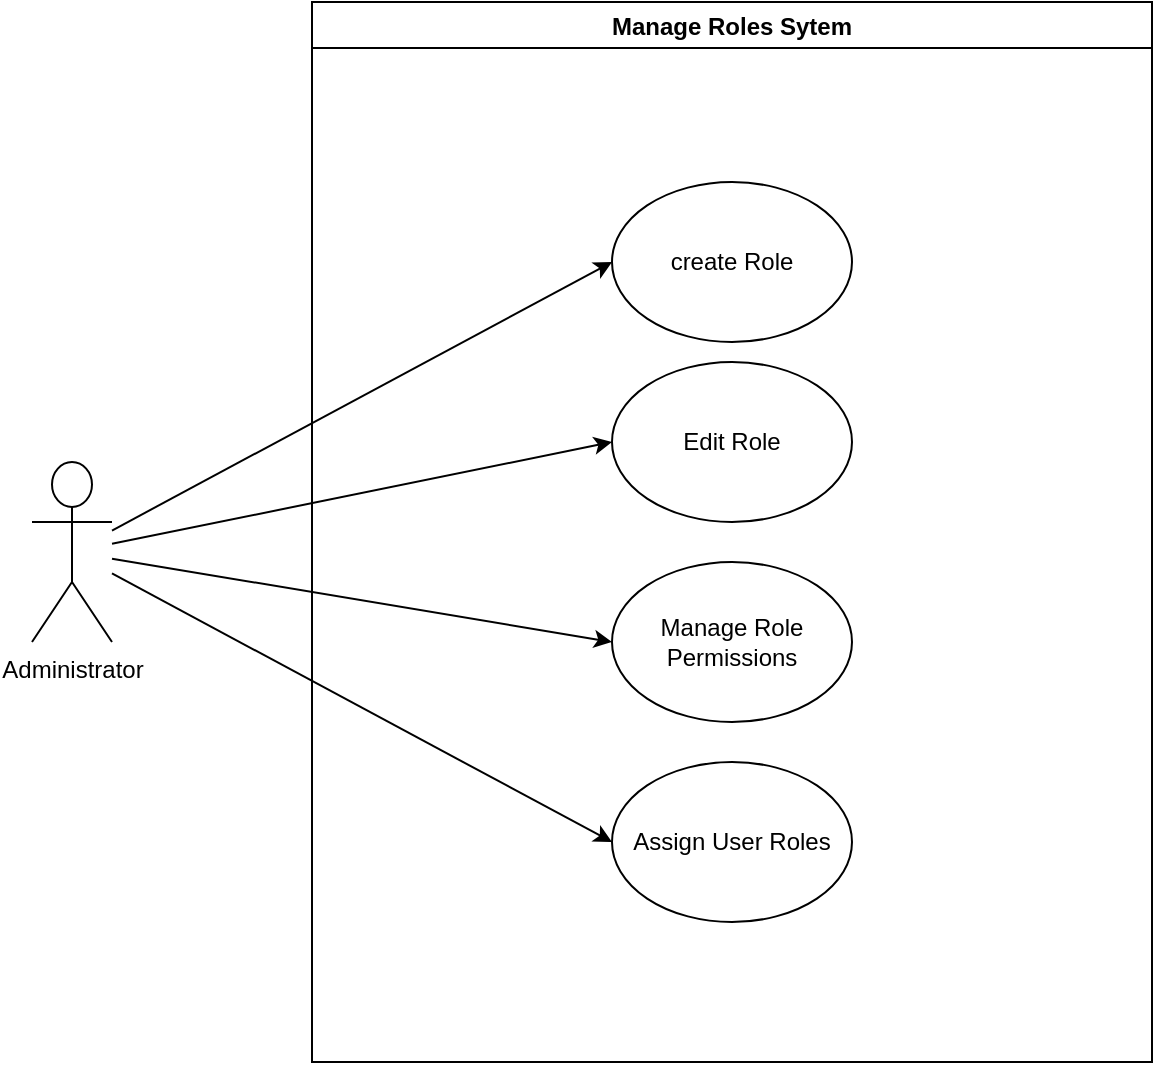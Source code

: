 <mxfile>
    <diagram id="8x2dsheDDRQwzcFfYiOY" name="Page-1">
        <mxGraphModel dx="335" dy="1375" grid="1" gridSize="10" guides="1" tooltips="1" connect="1" arrows="1" fold="1" page="1" pageScale="1" pageWidth="850" pageHeight="1100" math="0" shadow="0">
            <root>
                <mxCell id="0"/>
                <mxCell id="1" parent="0"/>
                <mxCell id="2" value="Manage Roles Sytem" style="swimlane;startSize=23;" parent="1" vertex="1">
                    <mxGeometry x="250" y="40" width="420" height="530" as="geometry"/>
                </mxCell>
                <mxCell id="5" value="create Role" style="ellipse;whiteSpace=wrap;html=1;" parent="2" vertex="1">
                    <mxGeometry x="150" y="90" width="120" height="80" as="geometry"/>
                </mxCell>
                <mxCell id="6" value="Edit Role" style="ellipse;whiteSpace=wrap;html=1;" parent="2" vertex="1">
                    <mxGeometry x="150" y="180" width="120" height="80" as="geometry"/>
                </mxCell>
                <mxCell id="7" value="Manage Role Permissions" style="ellipse;whiteSpace=wrap;html=1;" parent="2" vertex="1">
                    <mxGeometry x="150" y="280" width="120" height="80" as="geometry"/>
                </mxCell>
                <mxCell id="8" value="Assign User Roles" style="ellipse;whiteSpace=wrap;html=1;" parent="2" vertex="1">
                    <mxGeometry x="150" y="380" width="120" height="80" as="geometry"/>
                </mxCell>
                <mxCell id="9" style="edgeStyle=none;html=1;entryX=0;entryY=0.5;entryDx=0;entryDy=0;" parent="1" source="3" target="5" edge="1">
                    <mxGeometry relative="1" as="geometry"/>
                </mxCell>
                <mxCell id="10" style="edgeStyle=none;html=1;entryX=0;entryY=0.5;entryDx=0;entryDy=0;" parent="1" source="3" target="6" edge="1">
                    <mxGeometry relative="1" as="geometry"/>
                </mxCell>
                <mxCell id="11" style="edgeStyle=none;html=1;entryX=0;entryY=0.5;entryDx=0;entryDy=0;" parent="1" source="3" target="7" edge="1">
                    <mxGeometry relative="1" as="geometry"/>
                </mxCell>
                <mxCell id="12" style="edgeStyle=none;html=1;entryX=0;entryY=0.5;entryDx=0;entryDy=0;" parent="1" source="3" target="8" edge="1">
                    <mxGeometry relative="1" as="geometry"/>
                </mxCell>
                <object label="Administrator" id="3">
                    <mxCell style="shape=umlActor;verticalLabelPosition=bottom;verticalAlign=top;html=1;outlineConnect=0;fontFamily=Helvetica;fontStyle=0" parent="1" vertex="1">
                        <mxGeometry x="110" y="270" width="40" height="90" as="geometry"/>
                    </mxCell>
                </object>
            </root>
        </mxGraphModel>
    </diagram>
</mxfile>